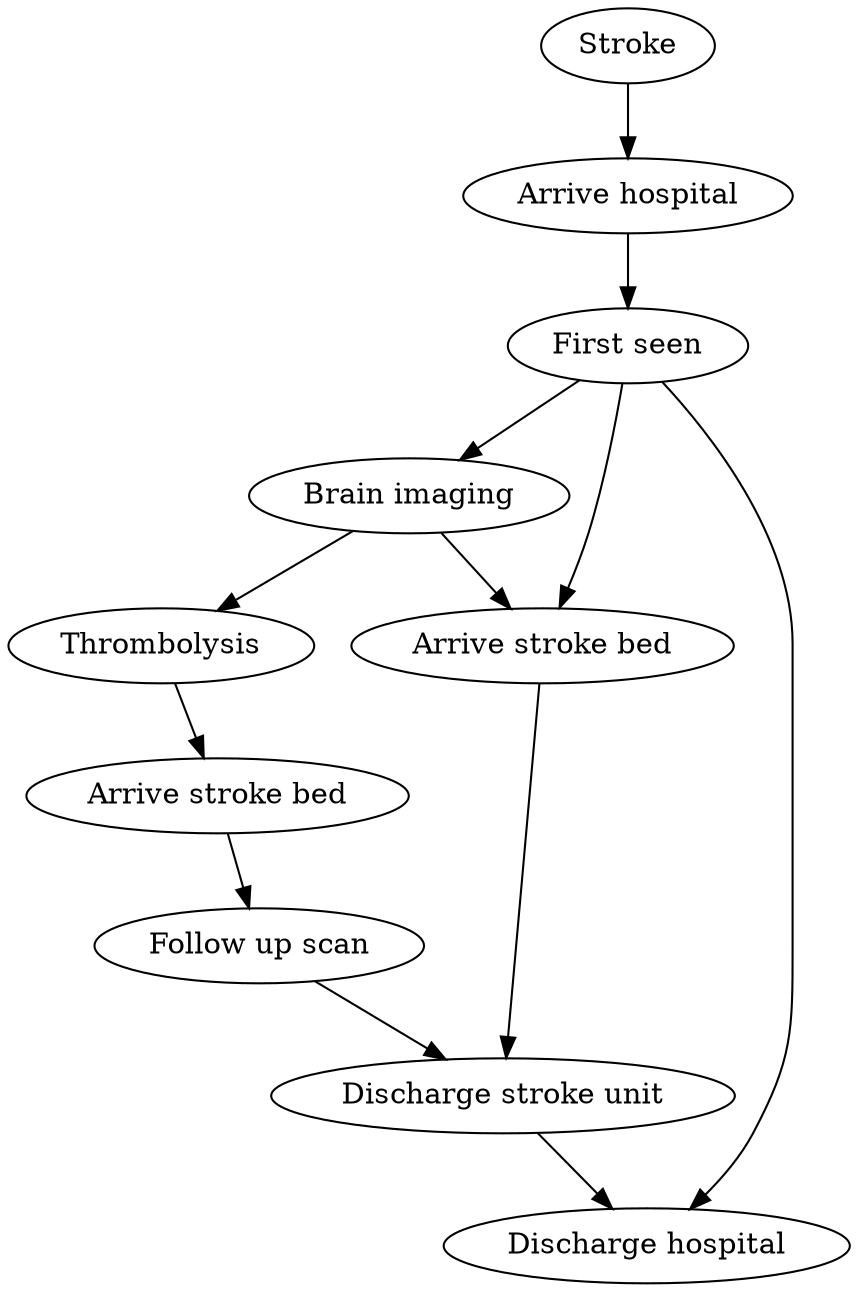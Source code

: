 digraph acute_stroke_pathway {
    a[label="Stroke"];
    b[label="Arrive hospital"];
    c[label="First seen"];
    d[label="Brain imaging"];
    e[label="Thrombolysis"];
    f[label="Arrive stroke bed"];
    g[label="Follow up scan"];
    h[label="Discharge stroke unit"];
    i[label="Discharge hospital"];
    j[label="Arrive stroke bed"];
    a -> b -> c -> d -> e -> f -> g -> h -> i;
    c -> i;
    c -> j -> h;
    d -> j;
}
